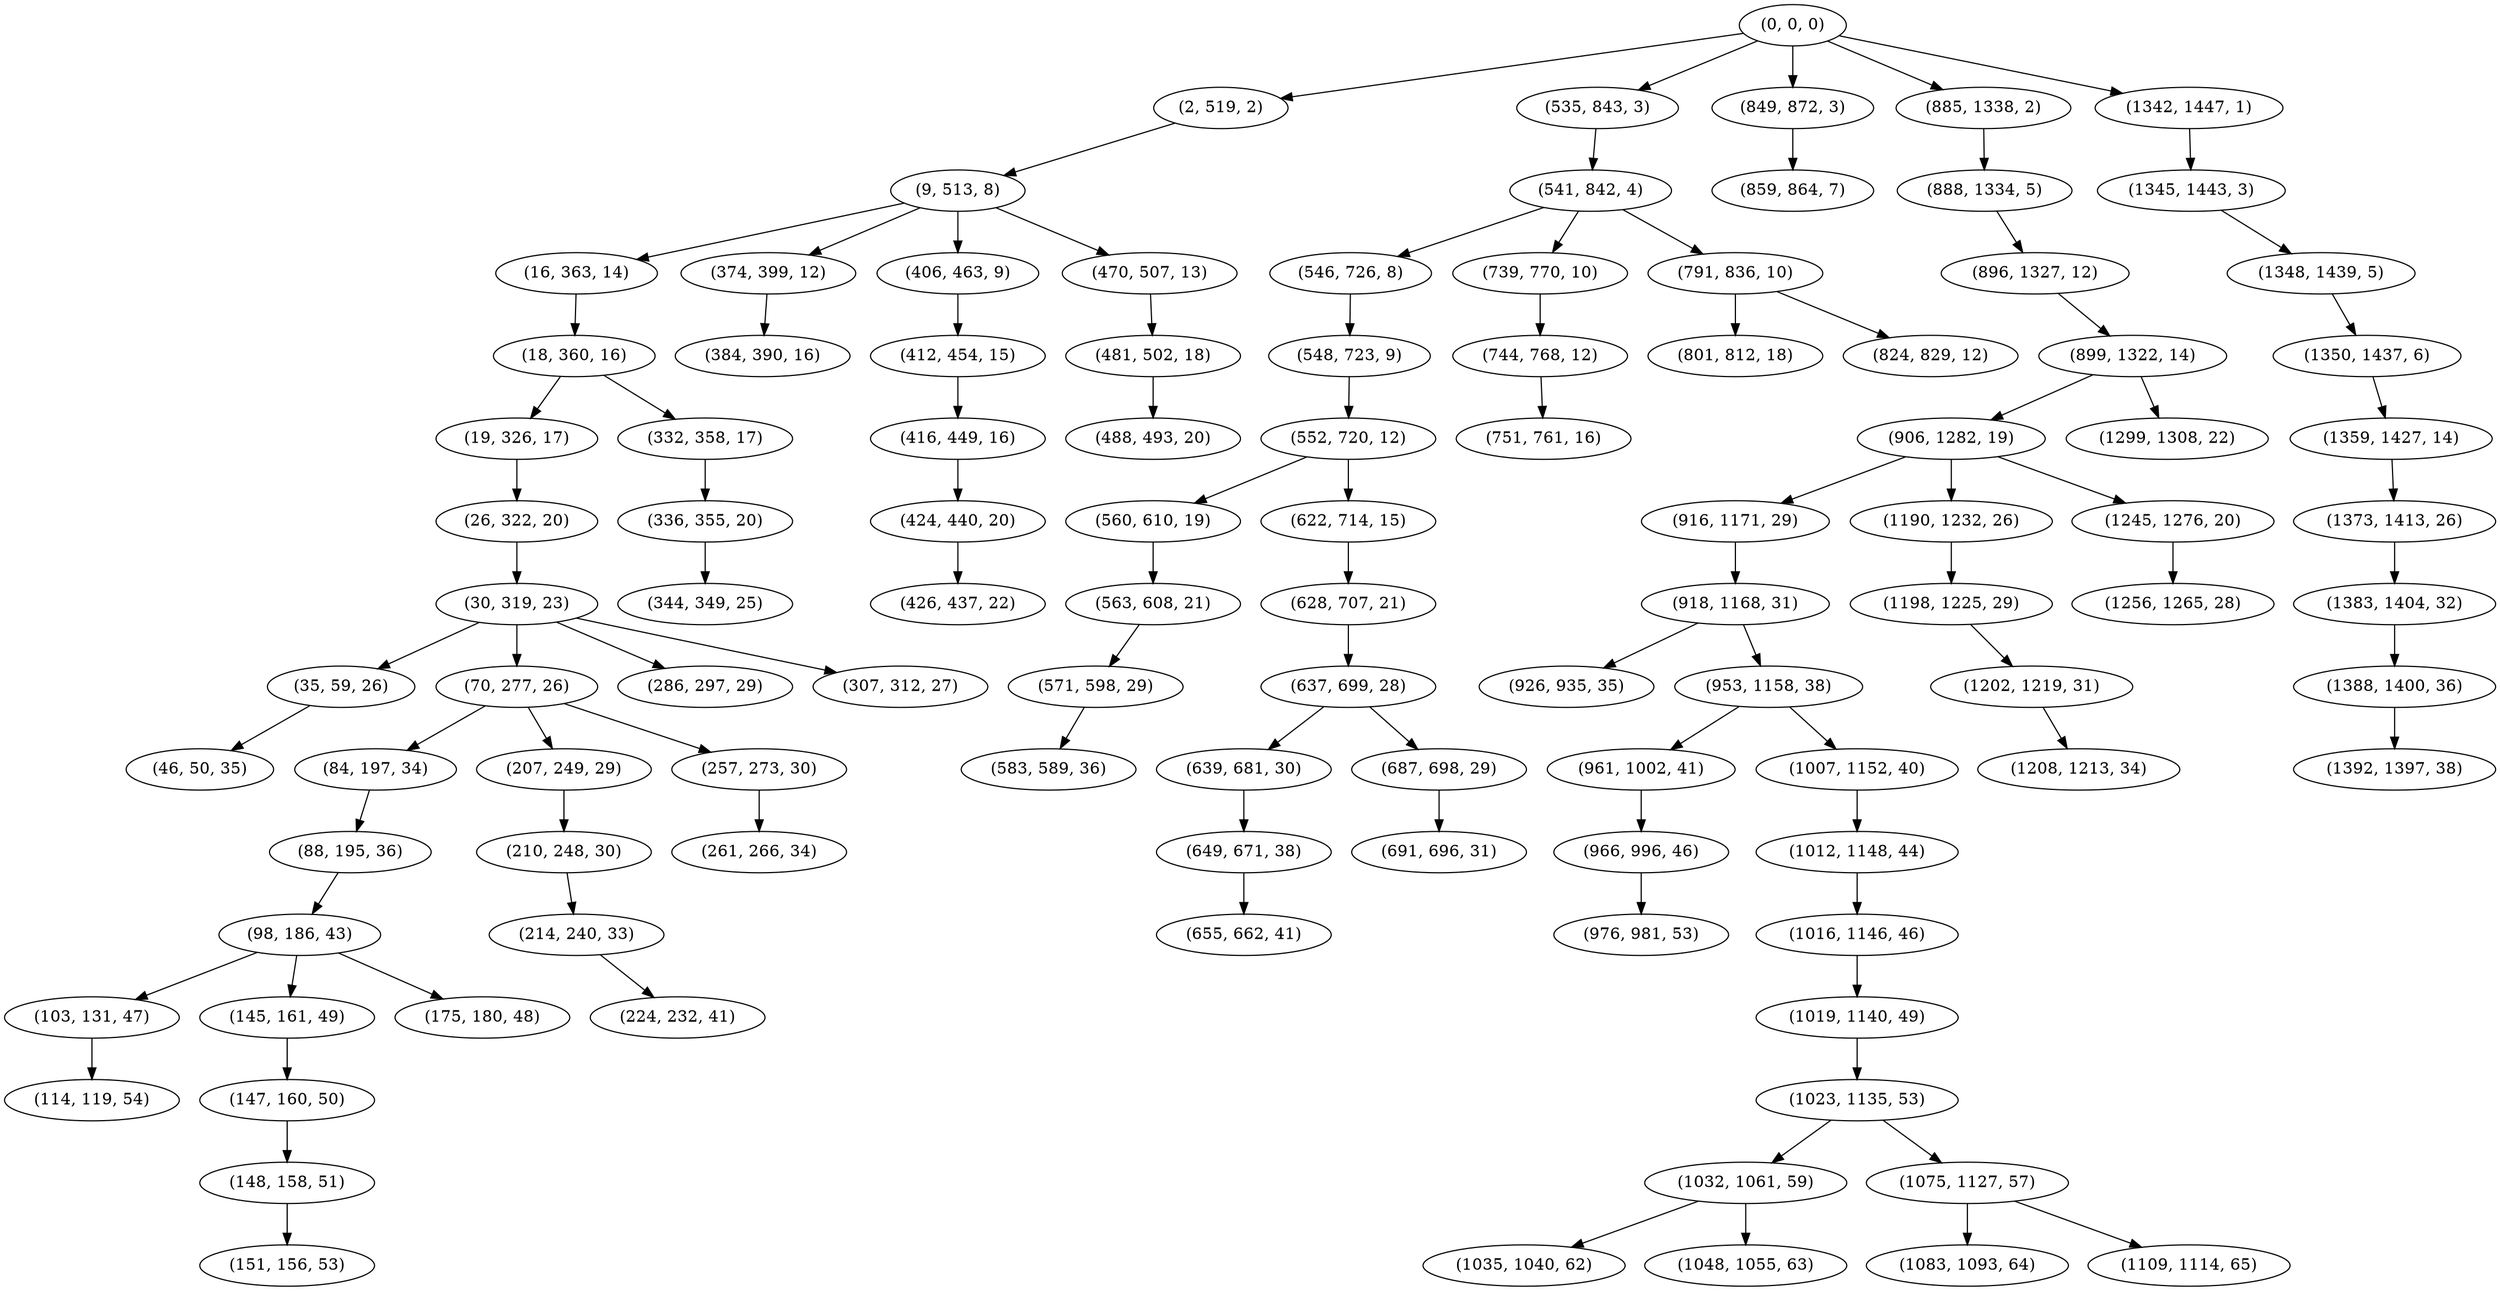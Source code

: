 digraph tree {
    "(0, 0, 0)";
    "(2, 519, 2)";
    "(9, 513, 8)";
    "(16, 363, 14)";
    "(18, 360, 16)";
    "(19, 326, 17)";
    "(26, 322, 20)";
    "(30, 319, 23)";
    "(35, 59, 26)";
    "(46, 50, 35)";
    "(70, 277, 26)";
    "(84, 197, 34)";
    "(88, 195, 36)";
    "(98, 186, 43)";
    "(103, 131, 47)";
    "(114, 119, 54)";
    "(145, 161, 49)";
    "(147, 160, 50)";
    "(148, 158, 51)";
    "(151, 156, 53)";
    "(175, 180, 48)";
    "(207, 249, 29)";
    "(210, 248, 30)";
    "(214, 240, 33)";
    "(224, 232, 41)";
    "(257, 273, 30)";
    "(261, 266, 34)";
    "(286, 297, 29)";
    "(307, 312, 27)";
    "(332, 358, 17)";
    "(336, 355, 20)";
    "(344, 349, 25)";
    "(374, 399, 12)";
    "(384, 390, 16)";
    "(406, 463, 9)";
    "(412, 454, 15)";
    "(416, 449, 16)";
    "(424, 440, 20)";
    "(426, 437, 22)";
    "(470, 507, 13)";
    "(481, 502, 18)";
    "(488, 493, 20)";
    "(535, 843, 3)";
    "(541, 842, 4)";
    "(546, 726, 8)";
    "(548, 723, 9)";
    "(552, 720, 12)";
    "(560, 610, 19)";
    "(563, 608, 21)";
    "(571, 598, 29)";
    "(583, 589, 36)";
    "(622, 714, 15)";
    "(628, 707, 21)";
    "(637, 699, 28)";
    "(639, 681, 30)";
    "(649, 671, 38)";
    "(655, 662, 41)";
    "(687, 698, 29)";
    "(691, 696, 31)";
    "(739, 770, 10)";
    "(744, 768, 12)";
    "(751, 761, 16)";
    "(791, 836, 10)";
    "(801, 812, 18)";
    "(824, 829, 12)";
    "(849, 872, 3)";
    "(859, 864, 7)";
    "(885, 1338, 2)";
    "(888, 1334, 5)";
    "(896, 1327, 12)";
    "(899, 1322, 14)";
    "(906, 1282, 19)";
    "(916, 1171, 29)";
    "(918, 1168, 31)";
    "(926, 935, 35)";
    "(953, 1158, 38)";
    "(961, 1002, 41)";
    "(966, 996, 46)";
    "(976, 981, 53)";
    "(1007, 1152, 40)";
    "(1012, 1148, 44)";
    "(1016, 1146, 46)";
    "(1019, 1140, 49)";
    "(1023, 1135, 53)";
    "(1032, 1061, 59)";
    "(1035, 1040, 62)";
    "(1048, 1055, 63)";
    "(1075, 1127, 57)";
    "(1083, 1093, 64)";
    "(1109, 1114, 65)";
    "(1190, 1232, 26)";
    "(1198, 1225, 29)";
    "(1202, 1219, 31)";
    "(1208, 1213, 34)";
    "(1245, 1276, 20)";
    "(1256, 1265, 28)";
    "(1299, 1308, 22)";
    "(1342, 1447, 1)";
    "(1345, 1443, 3)";
    "(1348, 1439, 5)";
    "(1350, 1437, 6)";
    "(1359, 1427, 14)";
    "(1373, 1413, 26)";
    "(1383, 1404, 32)";
    "(1388, 1400, 36)";
    "(1392, 1397, 38)";
    "(0, 0, 0)" -> "(2, 519, 2)";
    "(0, 0, 0)" -> "(535, 843, 3)";
    "(0, 0, 0)" -> "(849, 872, 3)";
    "(0, 0, 0)" -> "(885, 1338, 2)";
    "(0, 0, 0)" -> "(1342, 1447, 1)";
    "(2, 519, 2)" -> "(9, 513, 8)";
    "(9, 513, 8)" -> "(16, 363, 14)";
    "(9, 513, 8)" -> "(374, 399, 12)";
    "(9, 513, 8)" -> "(406, 463, 9)";
    "(9, 513, 8)" -> "(470, 507, 13)";
    "(16, 363, 14)" -> "(18, 360, 16)";
    "(18, 360, 16)" -> "(19, 326, 17)";
    "(18, 360, 16)" -> "(332, 358, 17)";
    "(19, 326, 17)" -> "(26, 322, 20)";
    "(26, 322, 20)" -> "(30, 319, 23)";
    "(30, 319, 23)" -> "(35, 59, 26)";
    "(30, 319, 23)" -> "(70, 277, 26)";
    "(30, 319, 23)" -> "(286, 297, 29)";
    "(30, 319, 23)" -> "(307, 312, 27)";
    "(35, 59, 26)" -> "(46, 50, 35)";
    "(70, 277, 26)" -> "(84, 197, 34)";
    "(70, 277, 26)" -> "(207, 249, 29)";
    "(70, 277, 26)" -> "(257, 273, 30)";
    "(84, 197, 34)" -> "(88, 195, 36)";
    "(88, 195, 36)" -> "(98, 186, 43)";
    "(98, 186, 43)" -> "(103, 131, 47)";
    "(98, 186, 43)" -> "(145, 161, 49)";
    "(98, 186, 43)" -> "(175, 180, 48)";
    "(103, 131, 47)" -> "(114, 119, 54)";
    "(145, 161, 49)" -> "(147, 160, 50)";
    "(147, 160, 50)" -> "(148, 158, 51)";
    "(148, 158, 51)" -> "(151, 156, 53)";
    "(207, 249, 29)" -> "(210, 248, 30)";
    "(210, 248, 30)" -> "(214, 240, 33)";
    "(214, 240, 33)" -> "(224, 232, 41)";
    "(257, 273, 30)" -> "(261, 266, 34)";
    "(332, 358, 17)" -> "(336, 355, 20)";
    "(336, 355, 20)" -> "(344, 349, 25)";
    "(374, 399, 12)" -> "(384, 390, 16)";
    "(406, 463, 9)" -> "(412, 454, 15)";
    "(412, 454, 15)" -> "(416, 449, 16)";
    "(416, 449, 16)" -> "(424, 440, 20)";
    "(424, 440, 20)" -> "(426, 437, 22)";
    "(470, 507, 13)" -> "(481, 502, 18)";
    "(481, 502, 18)" -> "(488, 493, 20)";
    "(535, 843, 3)" -> "(541, 842, 4)";
    "(541, 842, 4)" -> "(546, 726, 8)";
    "(541, 842, 4)" -> "(739, 770, 10)";
    "(541, 842, 4)" -> "(791, 836, 10)";
    "(546, 726, 8)" -> "(548, 723, 9)";
    "(548, 723, 9)" -> "(552, 720, 12)";
    "(552, 720, 12)" -> "(560, 610, 19)";
    "(552, 720, 12)" -> "(622, 714, 15)";
    "(560, 610, 19)" -> "(563, 608, 21)";
    "(563, 608, 21)" -> "(571, 598, 29)";
    "(571, 598, 29)" -> "(583, 589, 36)";
    "(622, 714, 15)" -> "(628, 707, 21)";
    "(628, 707, 21)" -> "(637, 699, 28)";
    "(637, 699, 28)" -> "(639, 681, 30)";
    "(637, 699, 28)" -> "(687, 698, 29)";
    "(639, 681, 30)" -> "(649, 671, 38)";
    "(649, 671, 38)" -> "(655, 662, 41)";
    "(687, 698, 29)" -> "(691, 696, 31)";
    "(739, 770, 10)" -> "(744, 768, 12)";
    "(744, 768, 12)" -> "(751, 761, 16)";
    "(791, 836, 10)" -> "(801, 812, 18)";
    "(791, 836, 10)" -> "(824, 829, 12)";
    "(849, 872, 3)" -> "(859, 864, 7)";
    "(885, 1338, 2)" -> "(888, 1334, 5)";
    "(888, 1334, 5)" -> "(896, 1327, 12)";
    "(896, 1327, 12)" -> "(899, 1322, 14)";
    "(899, 1322, 14)" -> "(906, 1282, 19)";
    "(899, 1322, 14)" -> "(1299, 1308, 22)";
    "(906, 1282, 19)" -> "(916, 1171, 29)";
    "(906, 1282, 19)" -> "(1190, 1232, 26)";
    "(906, 1282, 19)" -> "(1245, 1276, 20)";
    "(916, 1171, 29)" -> "(918, 1168, 31)";
    "(918, 1168, 31)" -> "(926, 935, 35)";
    "(918, 1168, 31)" -> "(953, 1158, 38)";
    "(953, 1158, 38)" -> "(961, 1002, 41)";
    "(953, 1158, 38)" -> "(1007, 1152, 40)";
    "(961, 1002, 41)" -> "(966, 996, 46)";
    "(966, 996, 46)" -> "(976, 981, 53)";
    "(1007, 1152, 40)" -> "(1012, 1148, 44)";
    "(1012, 1148, 44)" -> "(1016, 1146, 46)";
    "(1016, 1146, 46)" -> "(1019, 1140, 49)";
    "(1019, 1140, 49)" -> "(1023, 1135, 53)";
    "(1023, 1135, 53)" -> "(1032, 1061, 59)";
    "(1023, 1135, 53)" -> "(1075, 1127, 57)";
    "(1032, 1061, 59)" -> "(1035, 1040, 62)";
    "(1032, 1061, 59)" -> "(1048, 1055, 63)";
    "(1075, 1127, 57)" -> "(1083, 1093, 64)";
    "(1075, 1127, 57)" -> "(1109, 1114, 65)";
    "(1190, 1232, 26)" -> "(1198, 1225, 29)";
    "(1198, 1225, 29)" -> "(1202, 1219, 31)";
    "(1202, 1219, 31)" -> "(1208, 1213, 34)";
    "(1245, 1276, 20)" -> "(1256, 1265, 28)";
    "(1342, 1447, 1)" -> "(1345, 1443, 3)";
    "(1345, 1443, 3)" -> "(1348, 1439, 5)";
    "(1348, 1439, 5)" -> "(1350, 1437, 6)";
    "(1350, 1437, 6)" -> "(1359, 1427, 14)";
    "(1359, 1427, 14)" -> "(1373, 1413, 26)";
    "(1373, 1413, 26)" -> "(1383, 1404, 32)";
    "(1383, 1404, 32)" -> "(1388, 1400, 36)";
    "(1388, 1400, 36)" -> "(1392, 1397, 38)";
}
